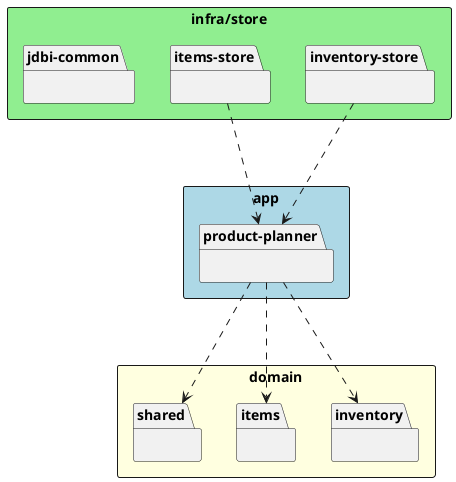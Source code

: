@startuml
package infra/store <<Rectangle>> #lightgreen{
    package items-store as itemsstore {
    }
    package inventory-store as inventorystore {
    }
    package jdbi-common as jdbicommon {
    }
}
package app <<Rectangle>> #lightblue {
    package product-planner as productplanner {
    }
}
package domain <<Rectangle>> #lightyellow {
    package shared {
    }
    package items {
    }
    package inventory {
    }
}
productplanner ...> items
productplanner ...> inventory
productplanner ...> shared
itemsstore ...> productplanner
inventorystore ...> productplanner
@enduml